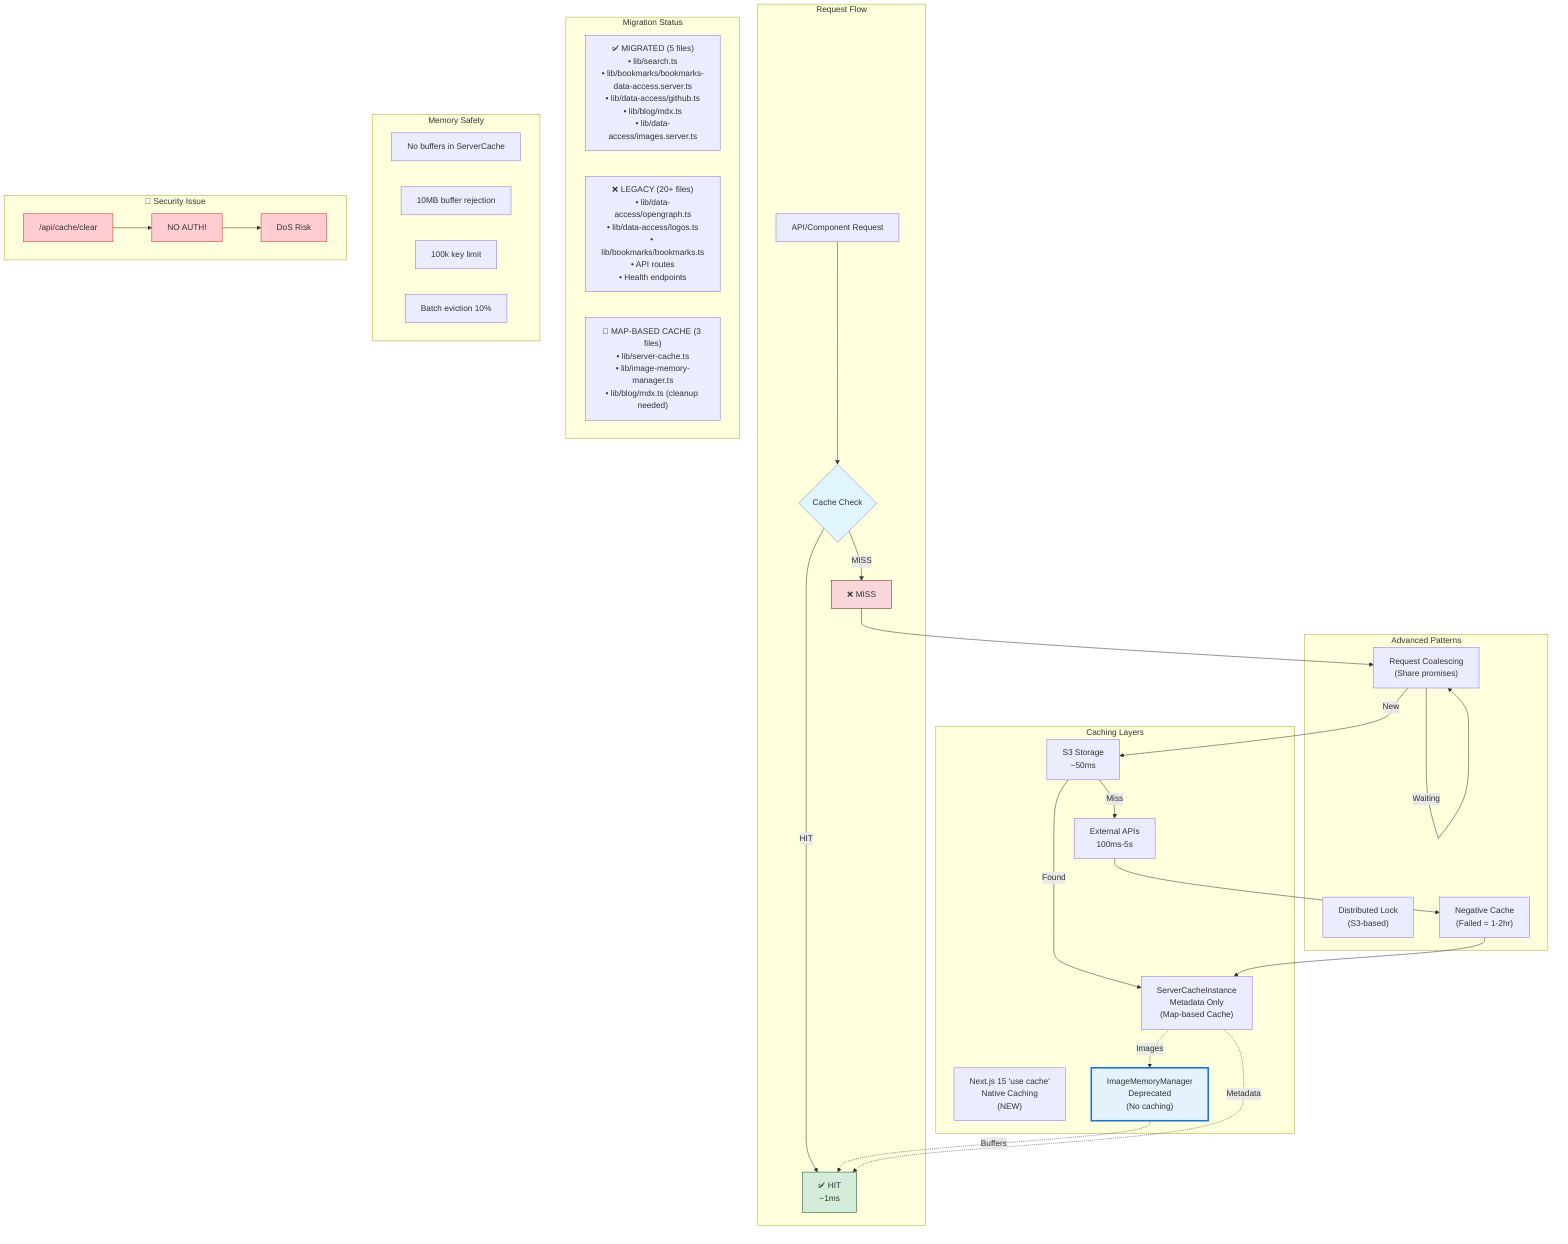 graph TD
    subgraph "Request Flow"
        A[API/Component Request]
        B{Cache Check}
        C["✅ HIT<br/>~1ms"]
        D["❌ MISS"]
    end

    subgraph "Caching Layers" 
        L1["ServerCacheInstance<br/>Metadata Only<br/>(Map-based Cache)"]
        L1B["Next.js 15 'use cache'<br/>Native Caching<br/>(NEW)"]
        L2["ImageMemoryManager<br/>Deprecated<br/>(No caching)"]
        L3["S3 Storage<br/>~50ms"]
        L4["External APIs<br/>100ms-5s"]
    end
    
    subgraph "Migration Status"
        M1["✅ MIGRATED (5 files)<br/>• lib/search.ts<br/>• lib/bookmarks/bookmarks-data-access.server.ts<br/>• lib/data-access/github.ts<br/>• lib/blog/mdx.ts<br/>• lib/data-access/images.server.ts"]
        M2["❌ LEGACY (20+ files)<br/>• lib/data-access/opengraph.ts<br/>• lib/data-access/logos.ts<br/>• lib/bookmarks/bookmarks.ts<br/>• API routes<br/>• Health endpoints"]
        M3["🔧 MAP-BASED CACHE (3 files)<br/>• lib/server-cache.ts<br/>• lib/image-memory-manager.ts<br/>• lib/blog/mdx.ts (cleanup needed)"]
    end
    
    subgraph "Advanced Patterns"
        RC["Request Coalescing<br/>(Share promises)"]
        DL["Distributed Lock<br/>(S3-based)"]
        NC["Negative Cache<br/>(Failed = 1-2hr)"]
    end

    subgraph "Memory Safety"
        MS1["No buffers in ServerCache"]
        MS2["10MB buffer rejection"]
        MS3["100k key limit"]
        MS4["Batch eviction 10%"]
    end

    A --> B
    B -->|HIT| C
    B -->|MISS| D
    
    D --> RC
    RC -->|New| L3
    RC -->|Waiting| RC
    
    L3 -->|Found| L1
    L3 -->|Miss| L4
    L4 --> NC
    NC --> L1
    
    L1 -.->|Images| L2
    L2 -.->|Buffers| C
    L1 -.->|Metadata| C

    subgraph "🔴 Security Issue"
        SEC1["/api/cache/clear"]
        SEC2["NO AUTH!"]
        SEC3["DoS Risk"]
    end
    
    SEC1 --> SEC2
    SEC2 --> SEC3

    %% Styling
    style B fill:#e1f5fe
    style C fill:#d4edda,stroke:#155724
    style D fill:#f8d7da,stroke:#721c24
    style L2 fill:#e3f2fd,stroke:#1976d2,stroke-width:3px
    style SEC1 fill:#ffcdd2,stroke:#d32f2f
    style SEC2 fill:#ffcdd2,stroke:#d32f2f
    style SEC3 fill:#ffcdd2,stroke:#d32f2f